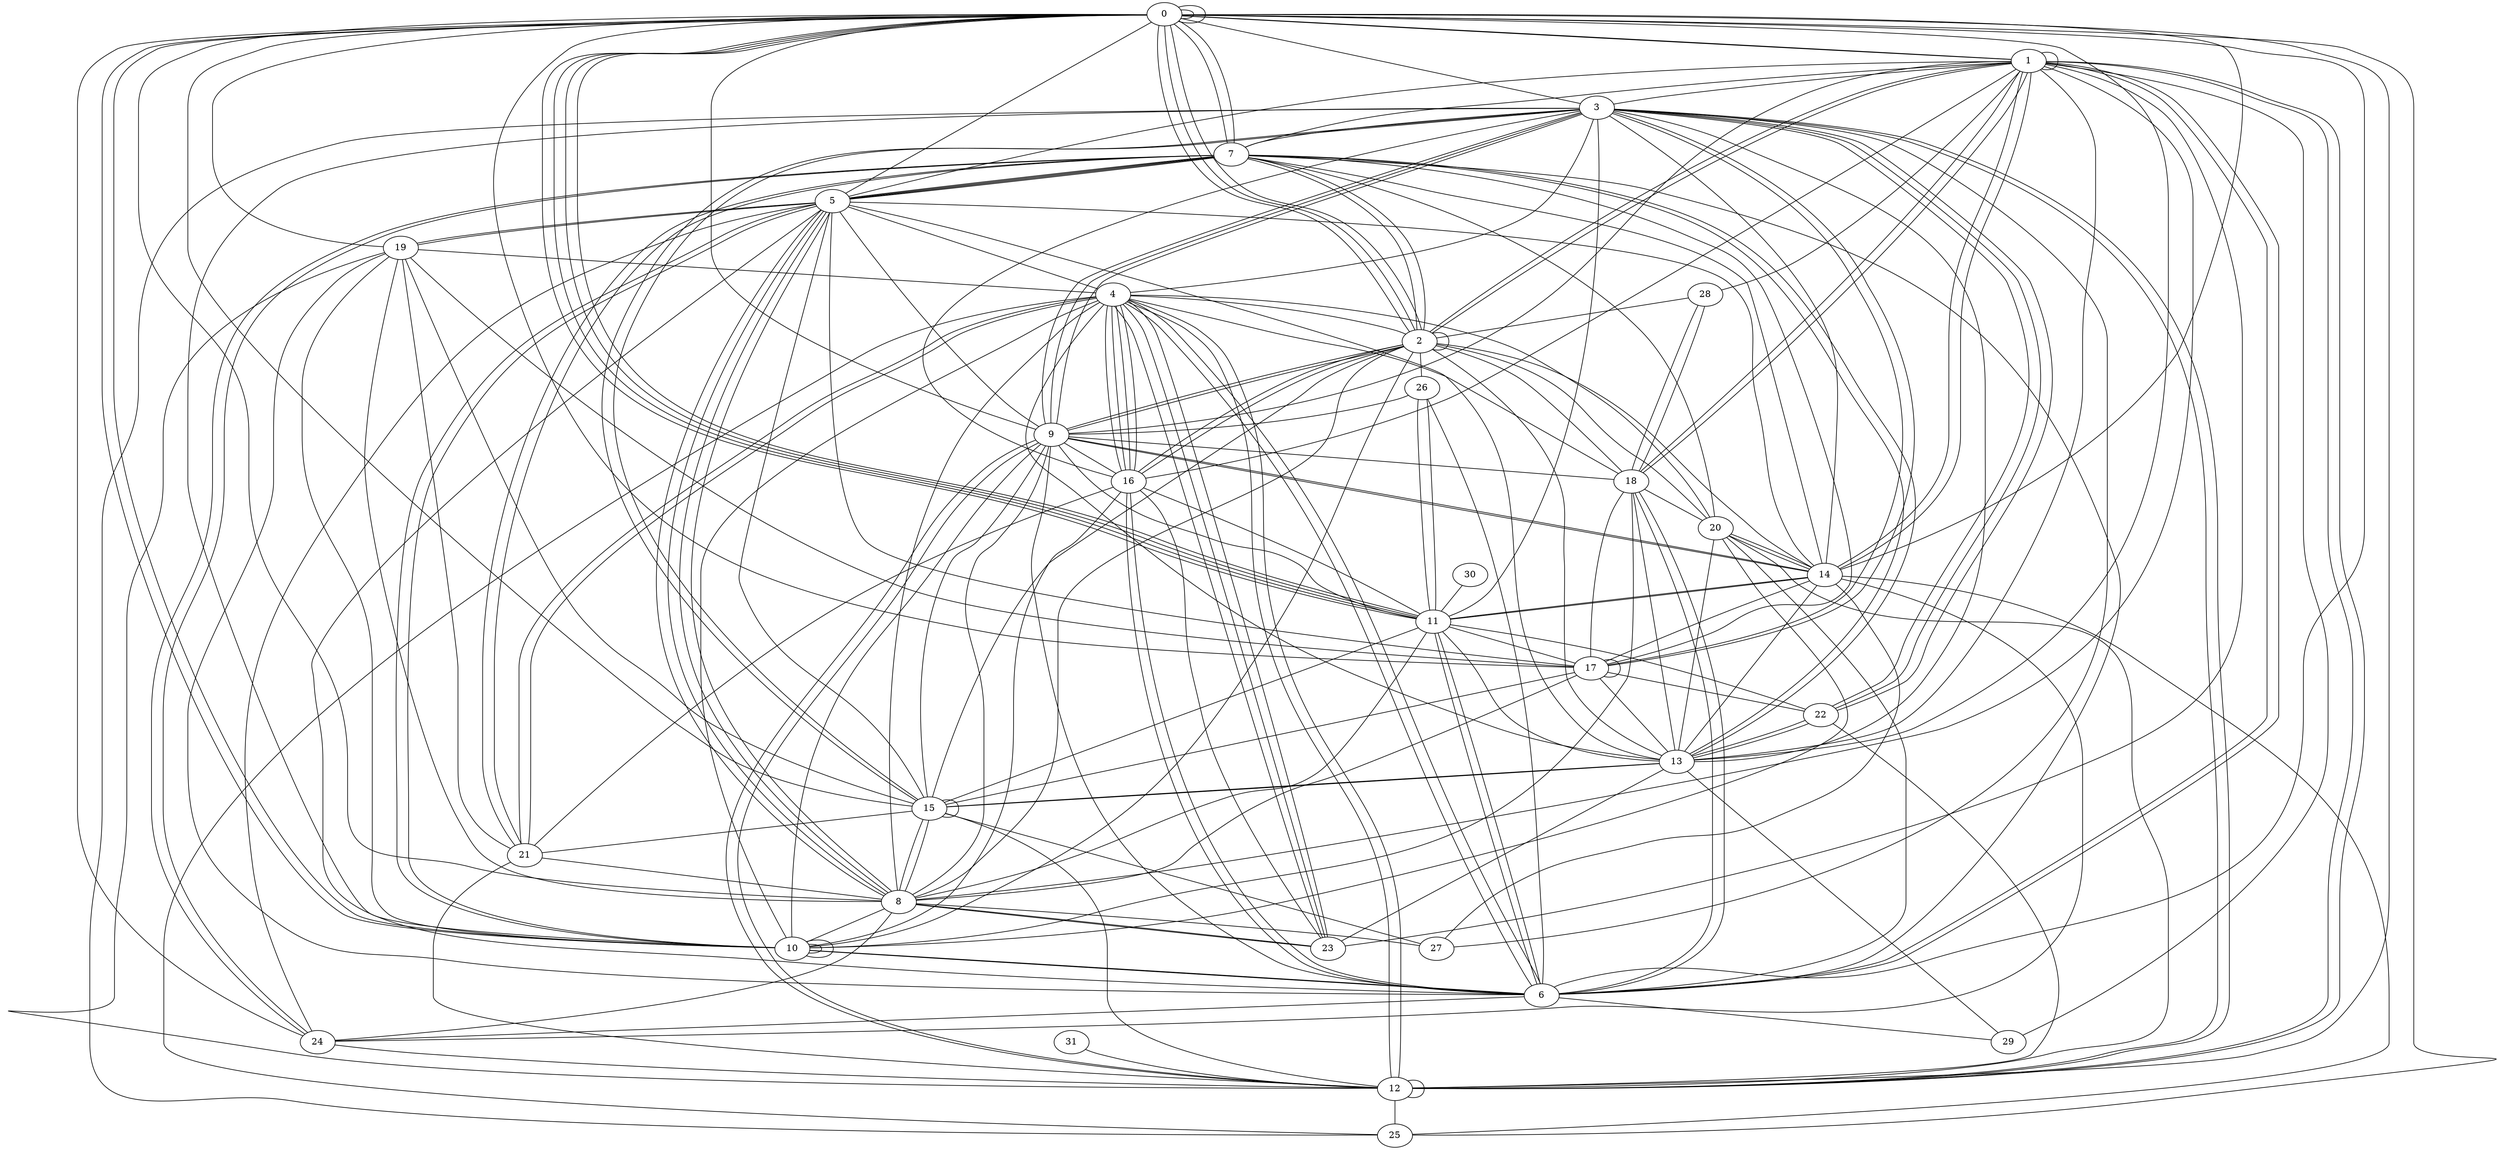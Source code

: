 graph G {
0;
1;
2;
3;
4;
5;
6;
7;
8;
9;
10;
11;
12;
13;
14;
15;
16;
17;
18;
19;
20;
21;
22;
23;
24;
25;
26;
27;
28;
29;
30;
31;
9--14 ;
10--6 ;
3--10 ;
2--9 ;
12--22 ;
8--0 ;
12--4 ;
10--4 ;
2--20 ;
17--8 ;
7--24 ;
14--13 ;
12--9 ;
16--11 ;
7--13 ;
15--3 ;
22--13 ;
26--9 ;
0--7 ;
4--13 ;
27--15 ;
21--19 ;
5--19 ;
4--2 ;
10--0 ;
13--18 ;
5--7 ;
4--23 ;
12--12 ;
19--12 ;
8--10 ;
8--5 ;
8--23 ;
2--0 ;
9--1 ;
1--12 ;
17--19 ;
22--13 ;
28--18 ;
0--3 ;
4--12 ;
8--5 ;
6--4 ;
2--1 ;
5--1 ;
9--3 ;
0--11 ;
24--5 ;
0--19 ;
20--12 ;
2--26 ;
24--7 ;
5--4 ;
1--8 ;
1--7 ;
9--18 ;
20--10 ;
19--4 ;
1--23 ;
0--5 ;
30--11 ;
5--7 ;
8--24 ;
25--0 ;
17--17 ;
10--19 ;
0--1 ;
13--15 ;
4--20 ;
17--13 ;
2--10 ;
1--13 ;
17--22 ;
24--0 ;
15--15 ;
3--9 ;
23--4 ;
1--3 ;
21--8 ;
7--13 ;
14--24 ;
13--20 ;
1--6 ;
1--1 ;
5--15 ;
3--15 ;
13--11 ;
20--14 ;
5--8 ;
1--28 ;
11--22 ;
3--12 ;
0--6 ;
12--21 ;
12--3 ;
10--0 ;
2--13 ;
0--11 ;
16--6 ;
5--17 ;
0--14 ;
10--18 ;
6--29 ;
16--4 ;
2--0 ;
3--14 ;
1--6 ;
2--2 ;
10--6 ;
23--4 ;
3--22 ;
26--11 ;
16--1 ;
18--17 ;
12--1 ;
3--11 ;
14--17 ;
9--14 ;
0--9 ;
6--24 ;
26--11 ;
15--13 ;
3--22 ;
14--1 ;
7--5 ;
16--21 ;
5--8 ;
14--20 ;
10--5 ;
12--9 ;
5--6 ;
8--23 ;
9--8 ;
9--15 ;
18--2 ;
8--15 ;
18--20 ;
7--5 ;
6--4 ;
2--9 ;
16--10 ;
15--12 ;
12--25 ;
8--11 ;
6--11 ;
1--29 ;
7--21 ;
8--27 ;
18--1 ;
0--13 ;
7--14 ;
3--25 ;
17--15 ;
2--14 ;
18--4 ;
5--9 ;
0--2 ;
11--0 ;
5--14 ;
16--2 ;
8--19 ;
4--25 ;
16--3 ;
16--6 ;
14--11 ;
19--5 ;
10--10 ;
0--0 ;
6--26 ;
16--4 ;
9--10 ;
28--2 ;
17--7 ;
0--12 ;
11--17 ;
14--25 ;
3--17 ;
21--4 ;
0--7 ;
16--4 ;
15--8 ;
27--14 ;
8--4 ;
9--3 ;
3--22 ;
6--20 ;
9--16 ;
21--4 ;
27--3 ;
8--2 ;
6--18 ;
1--14 ;
11--9 ;
15--21 ;
28--18 ;
31--12 ;
10--10 ;
14--11 ;
16--23 ;
0--0 ;
6--7 ;
2--1 ;
18--6 ;
13--3 ;
2--7 ;
1--18 ;
11--15 ;
13--29 ;
24--12 ;
6--11 ;
17--0 ;
4--16 ;
19--6 ;
2--16 ;
6--9 ;
5--10 ;
3--17 ;
4--3 ;
0--11 ;
20--7 ;
15--0 ;
23--13 ;
0--1 ;
19--15 ;
21--7 ;
3--7 ;
2--15 ;
5--13 ;
2--7 ;
}
